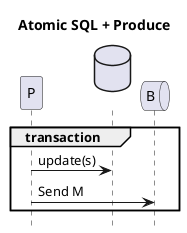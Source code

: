 @startuml
title Atomic SQL + Produce
hide footbox
database " " as DB order 9
queue B order 10

group transaction
    P->DB: update(s)
    P->B: Send M
end
@enduml
? transactional outbox pattern
? CDC/Debezium

